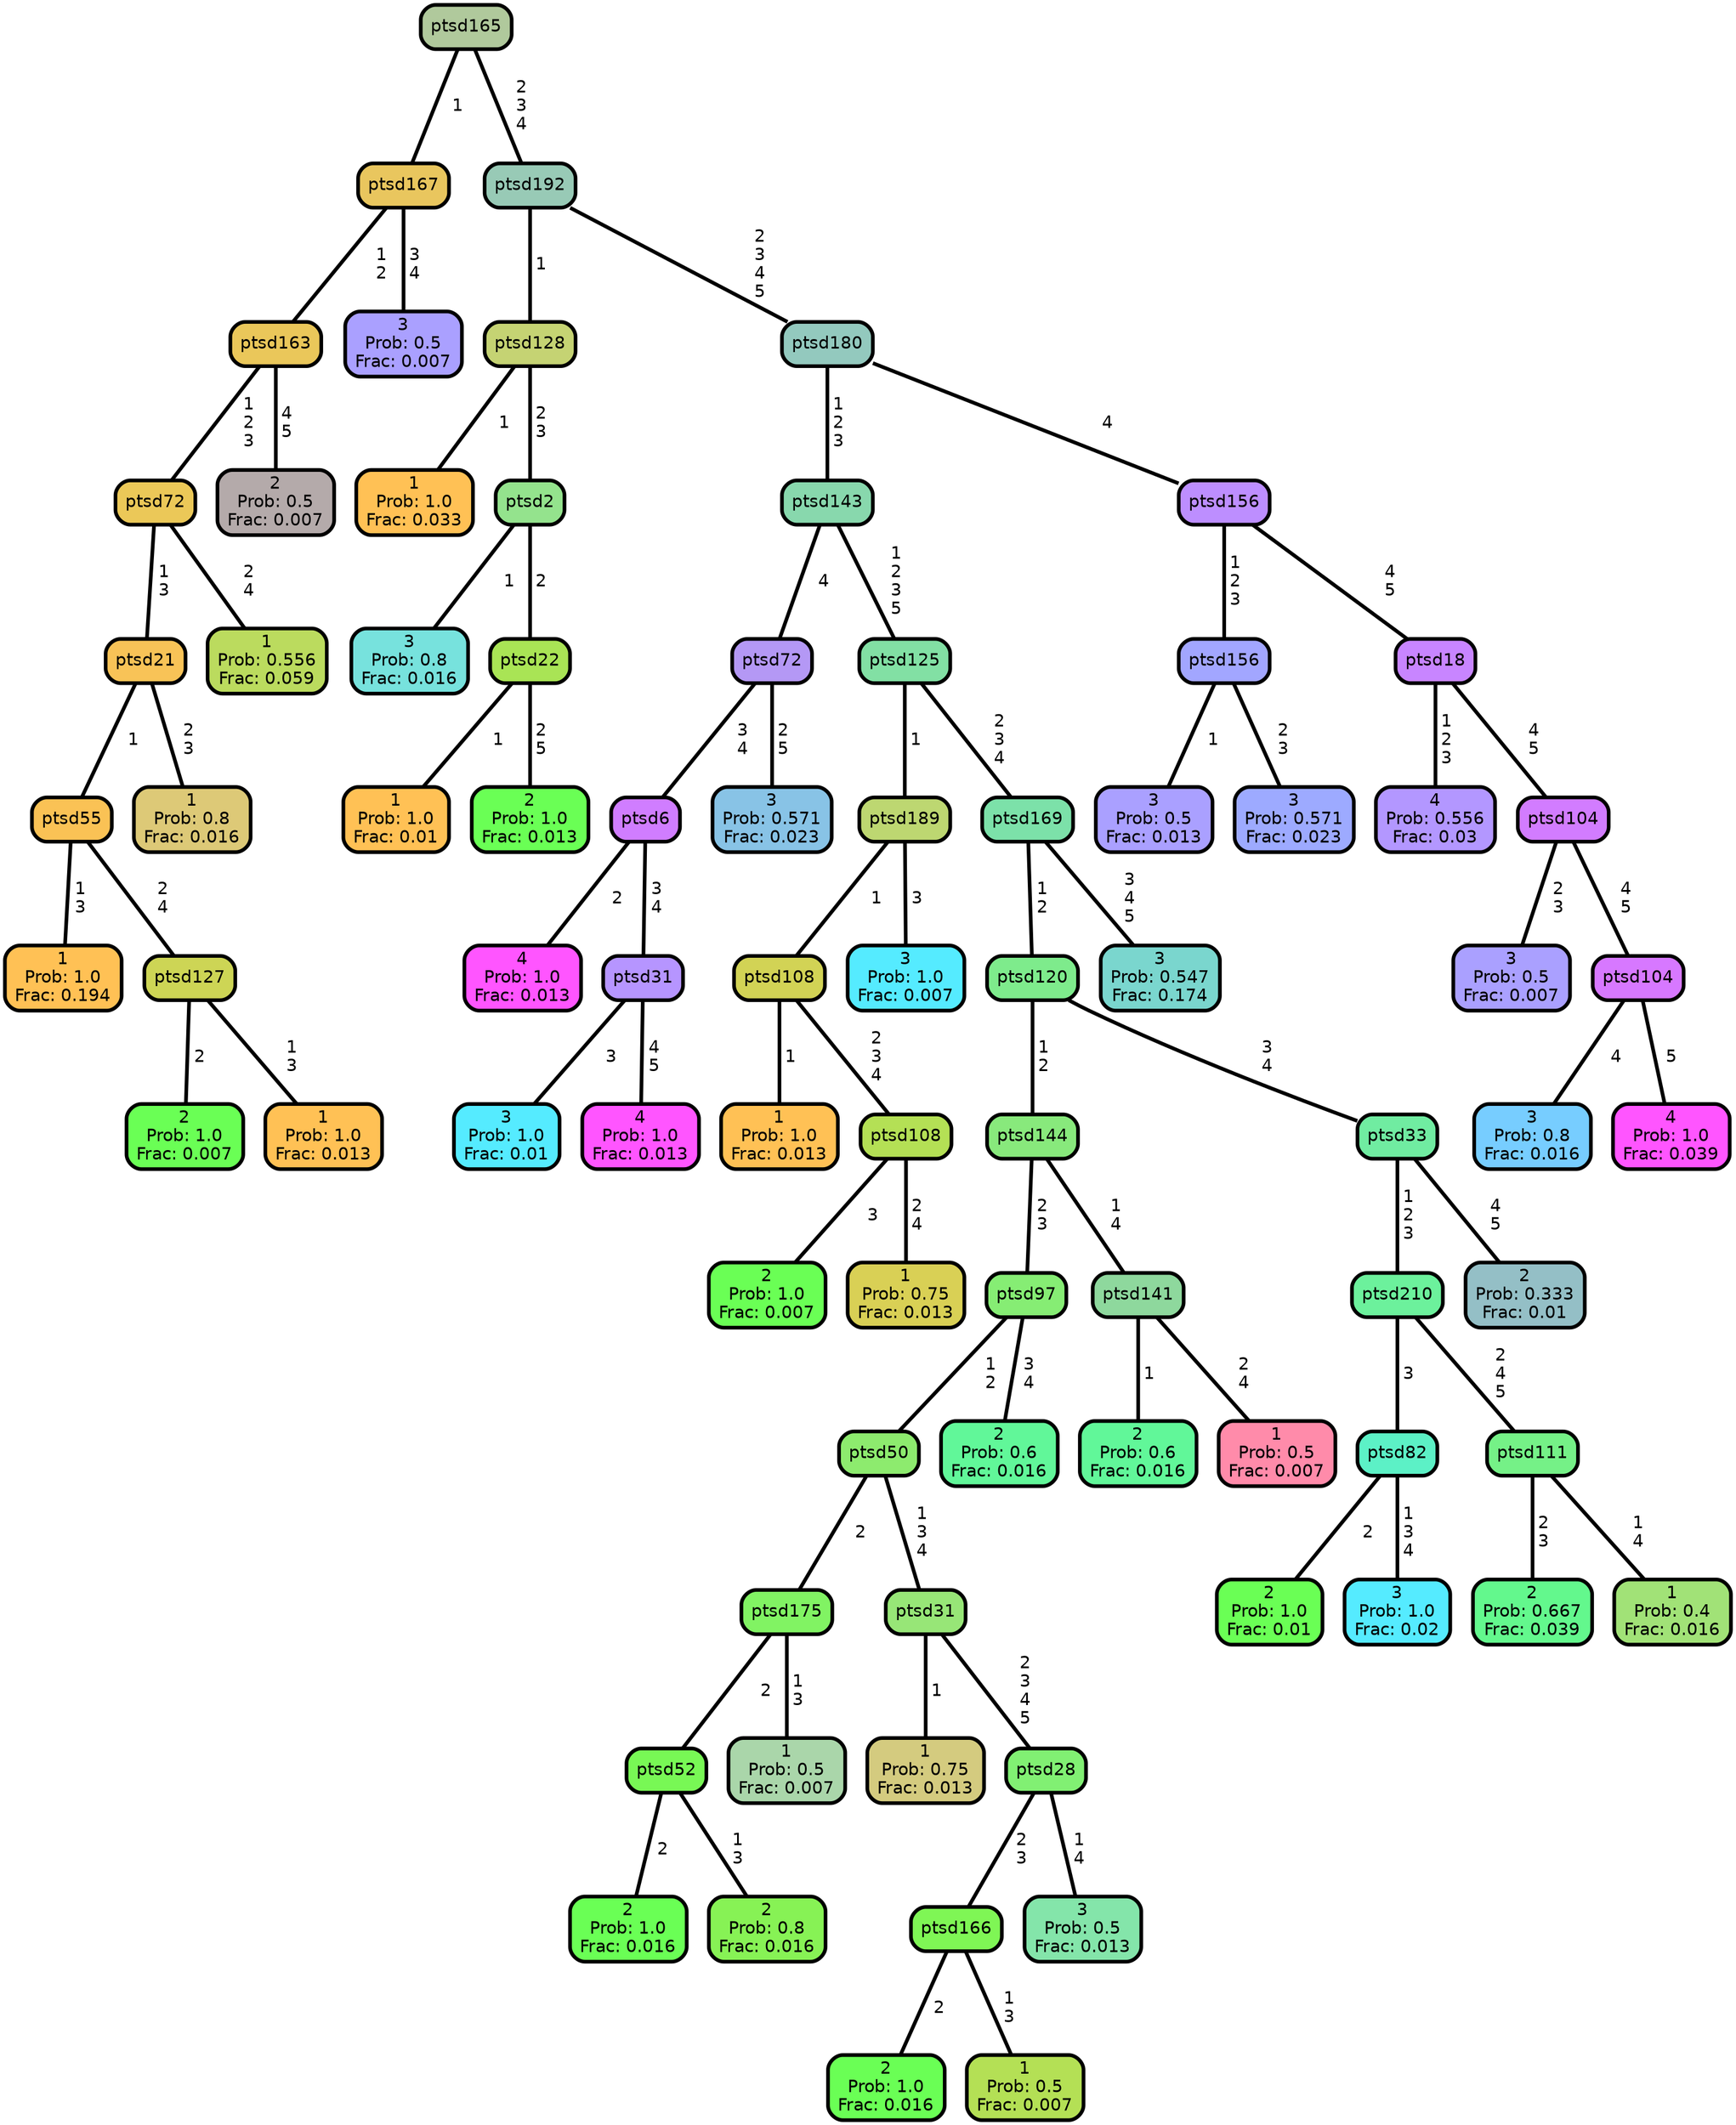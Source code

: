 graph Tree {
node [shape=box, style="filled, rounded",color="black",penwidth="3",fontcolor="black",                 fontname=helvetica] ;
graph [ranksep="0 equally", splines=straight,                 bgcolor=transparent, dpi=200] ;
edge [fontname=helvetica, color=black] ;
0 [label="1
Prob: 1.0
Frac: 0.194", fillcolor="#ffc155"] ;
1 [label="ptsd55", fillcolor="#fac255"] ;
2 [label="2
Prob: 1.0
Frac: 0.007", fillcolor="#6aff55"] ;
3 [label="ptsd127", fillcolor="#cdd555"] ;
4 [label="1
Prob: 1.0
Frac: 0.013", fillcolor="#ffc155"] ;
5 [label="ptsd21", fillcolor="#f8c357"] ;
6 [label="1
Prob: 0.8
Frac: 0.016", fillcolor="#ddc977"] ;
7 [label="ptsd72", fillcolor="#ebc858"] ;
8 [label="1
Prob: 0.556
Frac: 0.059", fillcolor="#bbdb5e"] ;
9 [label="ptsd163", fillcolor="#eac75a"] ;
10 [label="2
Prob: 0.5
Frac: 0.007", fillcolor="#b4aaaa"] ;
11 [label="ptsd167", fillcolor="#e9c65e"] ;
12 [label="3
Prob: 0.5
Frac: 0.007", fillcolor="#aaa0ff"] ;
13 [label="ptsd165", fillcolor="#b0c99c"] ;
14 [label="1
Prob: 1.0
Frac: 0.033", fillcolor="#ffc155"] ;
15 [label="ptsd128", fillcolor="#c5d373"] ;
16 [label="3
Prob: 0.8
Frac: 0.016", fillcolor="#77e2dd"] ;
17 [label="ptsd2", fillcolor="#94e38d"] ;
18 [label="1
Prob: 1.0
Frac: 0.01", fillcolor="#ffc155"] ;
19 [label="ptsd22", fillcolor="#a9e455"] ;
20 [label="2
Prob: 1.0
Frac: 0.013", fillcolor="#6aff55"] ;
21 [label="ptsd192", fillcolor="#98cab6"] ;
22 [label="4
Prob: 1.0
Frac: 0.013", fillcolor="#ff55ff"] ;
23 [label="ptsd6", fillcolor="#d07dff"] ;
24 [label="3
Prob: 1.0
Frac: 0.01", fillcolor="#55ebff"] ;
25 [label="ptsd31", fillcolor="#b695ff"] ;
26 [label="4
Prob: 1.0
Frac: 0.013", fillcolor="#ff55ff"] ;
27 [label="ptsd72", fillcolor="#b498f5"] ;
28 [label="3
Prob: 0.571
Frac: 0.023", fillcolor="#88c3e6"] ;
29 [label="ptsd143", fillcolor="#88d8ad"] ;
30 [label="1
Prob: 1.0
Frac: 0.013", fillcolor="#ffc155"] ;
31 [label="ptsd108", fillcolor="#d2d355"] ;
32 [label="2
Prob: 1.0
Frac: 0.007", fillcolor="#6aff55"] ;
33 [label="ptsd108", fillcolor="#b4e055"] ;
34 [label="1
Prob: 0.75
Frac: 0.013", fillcolor="#d9d055"] ;
35 [label="ptsd189", fillcolor="#bdd771"] ;
36 [label="3
Prob: 1.0
Frac: 0.007", fillcolor="#55ebff"] ;
37 [label="ptsd125", fillcolor="#82e0a4"] ;
38 [label="2
Prob: 1.0
Frac: 0.016", fillcolor="#6aff55"] ;
39 [label="ptsd52", fillcolor="#78f855"] ;
40 [label="2
Prob: 0.8
Frac: 0.016", fillcolor="#87f255"] ;
41 [label="ptsd175", fillcolor="#81f363"] ;
42 [label="1
Prob: 0.5
Frac: 0.007", fillcolor="#aad6aa"] ;
43 [label="ptsd50", fillcolor="#8deb6e"] ;
44 [label="1
Prob: 0.75
Frac: 0.013", fillcolor="#d4cb7f"] ;
45 [label="ptsd31", fillcolor="#97e677"] ;
46 [label="2
Prob: 1.0
Frac: 0.016", fillcolor="#6aff55"] ;
47 [label="ptsd166", fillcolor="#7ff655"] ;
48 [label="1
Prob: 0.5
Frac: 0.007", fillcolor="#b4e055"] ;
49 [label="ptsd28", fillcolor="#81f073"] ;
50 [label="3
Prob: 0.5
Frac: 0.013", fillcolor="#84e5aa"] ;
51 [label="ptsd97", fillcolor="#86ed74"] ;
52 [label="2
Prob: 0.6
Frac: 0.016", fillcolor="#61f799"] ;
53 [label="ptsd144", fillcolor="#88e97c"] ;
54 [label="2
Prob: 0.6
Frac: 0.016", fillcolor="#61f799"] ;
55 [label="ptsd141", fillcolor="#8ed89d"] ;
56 [label="1
Prob: 0.5
Frac: 0.007", fillcolor="#ff8baa"] ;
57 [label="ptsd120", fillcolor="#7eeb8c"] ;
58 [label="2
Prob: 1.0
Frac: 0.01", fillcolor="#6aff55"] ;
59 [label="ptsd82", fillcolor="#5cf1c6"] ;
60 [label="3
Prob: 1.0
Frac: 0.02", fillcolor="#55ebff"] ;
61 [label="ptsd210", fillcolor="#6cf19c"] ;
62 [label="2
Prob: 0.667
Frac: 0.039", fillcolor="#63f88d"] ;
63 [label="ptsd111", fillcolor="#75f187"] ;
64 [label="1
Prob: 0.4
Frac: 0.016", fillcolor="#a1e277"] ;
65 [label="ptsd33", fillcolor="#70eca1"] ;
66 [label="2
Prob: 0.333
Frac: 0.01", fillcolor="#94bfc6"] ;
67 [label="ptsd169", fillcolor="#7ce1a9"] ;
68 [label="3
Prob: 0.547
Frac: 0.174", fillcolor="#7ad6ce"] ;
69 [label="ptsd180", fillcolor="#93c9be"] ;
70 [label="3
Prob: 0.5
Frac: 0.013", fillcolor="#aaa0ff"] ;
71 [label="ptsd156", fillcolor="#a2a6ff"] ;
72 [label="3
Prob: 0.571
Frac: 0.023", fillcolor="#9daaff"] ;
73 [label="ptsd156", fillcolor="#bd8eff"] ;
74 [label="4
Prob: 0.556
Frac: 0.03", fillcolor="#b397ff"] ;
75 [label="ptsd18", fillcolor="#c885ff"] ;
76 [label="3
Prob: 0.5
Frac: 0.007", fillcolor="#aaa0ff"] ;
77 [label="ptsd104", fillcolor="#d27cff"] ;
78 [label="3
Prob: 0.8
Frac: 0.016", fillcolor="#77cdff"] ;
79 [label="ptsd104", fillcolor="#d778ff"] ;
80 [label="4
Prob: 1.0
Frac: 0.039", fillcolor="#ff55ff"] ;
1 -- 0 [label=" 1\n 3",penwidth=3] ;
1 -- 3 [label=" 2\n 4",penwidth=3] ;
3 -- 2 [label=" 2",penwidth=3] ;
3 -- 4 [label=" 1\n 3",penwidth=3] ;
5 -- 1 [label=" 1",penwidth=3] ;
5 -- 6 [label=" 2\n 3",penwidth=3] ;
7 -- 5 [label=" 1\n 3",penwidth=3] ;
7 -- 8 [label=" 2\n 4",penwidth=3] ;
9 -- 7 [label=" 1\n 2\n 3",penwidth=3] ;
9 -- 10 [label=" 4\n 5",penwidth=3] ;
11 -- 9 [label=" 1\n 2",penwidth=3] ;
11 -- 12 [label=" 3\n 4",penwidth=3] ;
13 -- 11 [label=" 1",penwidth=3] ;
13 -- 21 [label=" 2\n 3\n 4",penwidth=3] ;
15 -- 14 [label=" 1",penwidth=3] ;
15 -- 17 [label=" 2\n 3",penwidth=3] ;
17 -- 16 [label=" 1",penwidth=3] ;
17 -- 19 [label=" 2",penwidth=3] ;
19 -- 18 [label=" 1",penwidth=3] ;
19 -- 20 [label=" 2\n 5",penwidth=3] ;
21 -- 15 [label=" 1",penwidth=3] ;
21 -- 69 [label=" 2\n 3\n 4\n 5",penwidth=3] ;
23 -- 22 [label=" 2",penwidth=3] ;
23 -- 25 [label=" 3\n 4",penwidth=3] ;
25 -- 24 [label=" 3",penwidth=3] ;
25 -- 26 [label=" 4\n 5",penwidth=3] ;
27 -- 23 [label=" 3\n 4",penwidth=3] ;
27 -- 28 [label=" 2\n 5",penwidth=3] ;
29 -- 27 [label=" 4",penwidth=3] ;
29 -- 37 [label=" 1\n 2\n 3\n 5",penwidth=3] ;
31 -- 30 [label=" 1",penwidth=3] ;
31 -- 33 [label=" 2\n 3\n 4",penwidth=3] ;
33 -- 32 [label=" 3",penwidth=3] ;
33 -- 34 [label=" 2\n 4",penwidth=3] ;
35 -- 31 [label=" 1",penwidth=3] ;
35 -- 36 [label=" 3",penwidth=3] ;
37 -- 35 [label=" 1",penwidth=3] ;
37 -- 67 [label=" 2\n 3\n 4",penwidth=3] ;
39 -- 38 [label=" 2",penwidth=3] ;
39 -- 40 [label=" 1\n 3",penwidth=3] ;
41 -- 39 [label=" 2",penwidth=3] ;
41 -- 42 [label=" 1\n 3",penwidth=3] ;
43 -- 41 [label=" 2",penwidth=3] ;
43 -- 45 [label=" 1\n 3\n 4",penwidth=3] ;
45 -- 44 [label=" 1",penwidth=3] ;
45 -- 49 [label=" 2\n 3\n 4\n 5",penwidth=3] ;
47 -- 46 [label=" 2",penwidth=3] ;
47 -- 48 [label=" 1\n 3",penwidth=3] ;
49 -- 47 [label=" 2\n 3",penwidth=3] ;
49 -- 50 [label=" 1\n 4",penwidth=3] ;
51 -- 43 [label=" 1\n 2",penwidth=3] ;
51 -- 52 [label=" 3\n 4",penwidth=3] ;
53 -- 51 [label=" 2\n 3",penwidth=3] ;
53 -- 55 [label=" 1\n 4",penwidth=3] ;
55 -- 54 [label=" 1",penwidth=3] ;
55 -- 56 [label=" 2\n 4",penwidth=3] ;
57 -- 53 [label=" 1\n 2",penwidth=3] ;
57 -- 65 [label=" 3\n 4",penwidth=3] ;
59 -- 58 [label=" 2",penwidth=3] ;
59 -- 60 [label=" 1\n 3\n 4",penwidth=3] ;
61 -- 59 [label=" 3",penwidth=3] ;
61 -- 63 [label=" 2\n 4\n 5",penwidth=3] ;
63 -- 62 [label=" 2\n 3",penwidth=3] ;
63 -- 64 [label=" 1\n 4",penwidth=3] ;
65 -- 61 [label=" 1\n 2\n 3",penwidth=3] ;
65 -- 66 [label=" 4\n 5",penwidth=3] ;
67 -- 57 [label=" 1\n 2",penwidth=3] ;
67 -- 68 [label=" 3\n 4\n 5",penwidth=3] ;
69 -- 29 [label=" 1\n 2\n 3",penwidth=3] ;
69 -- 73 [label=" 4",penwidth=3] ;
71 -- 70 [label=" 1",penwidth=3] ;
71 -- 72 [label=" 2\n 3",penwidth=3] ;
73 -- 71 [label=" 1\n 2\n 3",penwidth=3] ;
73 -- 75 [label=" 4\n 5",penwidth=3] ;
75 -- 74 [label=" 1\n 2\n 3",penwidth=3] ;
75 -- 77 [label=" 4\n 5",penwidth=3] ;
77 -- 76 [label=" 2\n 3",penwidth=3] ;
77 -- 79 [label=" 4\n 5",penwidth=3] ;
79 -- 78 [label=" 4",penwidth=3] ;
79 -- 80 [label=" 5",penwidth=3] ;
{rank = same;}}
